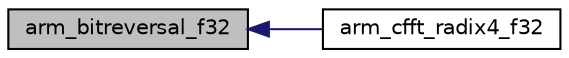 digraph "arm_bitreversal_f32"
{
  edge [fontname="Helvetica",fontsize="10",labelfontname="Helvetica",labelfontsize="10"];
  node [fontname="Helvetica",fontsize="10",shape=record];
  rankdir="LR";
  Node1 [label="arm_bitreversal_f32",height=0.2,width=0.4,color="black", fillcolor="grey75", style="filled", fontcolor="black"];
  Node1 -> Node2 [dir="back",color="midnightblue",fontsize="10",style="solid",fontname="Helvetica"];
  Node2 [label="arm_cfft_radix4_f32",height=0.2,width=0.4,color="black", fillcolor="white", style="filled",URL="$group___complex_f_f_t.html#ga521f670cd9c571bc61aff9bec89f4c26",tooltip="Processing function for the floating-point Radix-4 CFFT/CIFFT. "];
}
